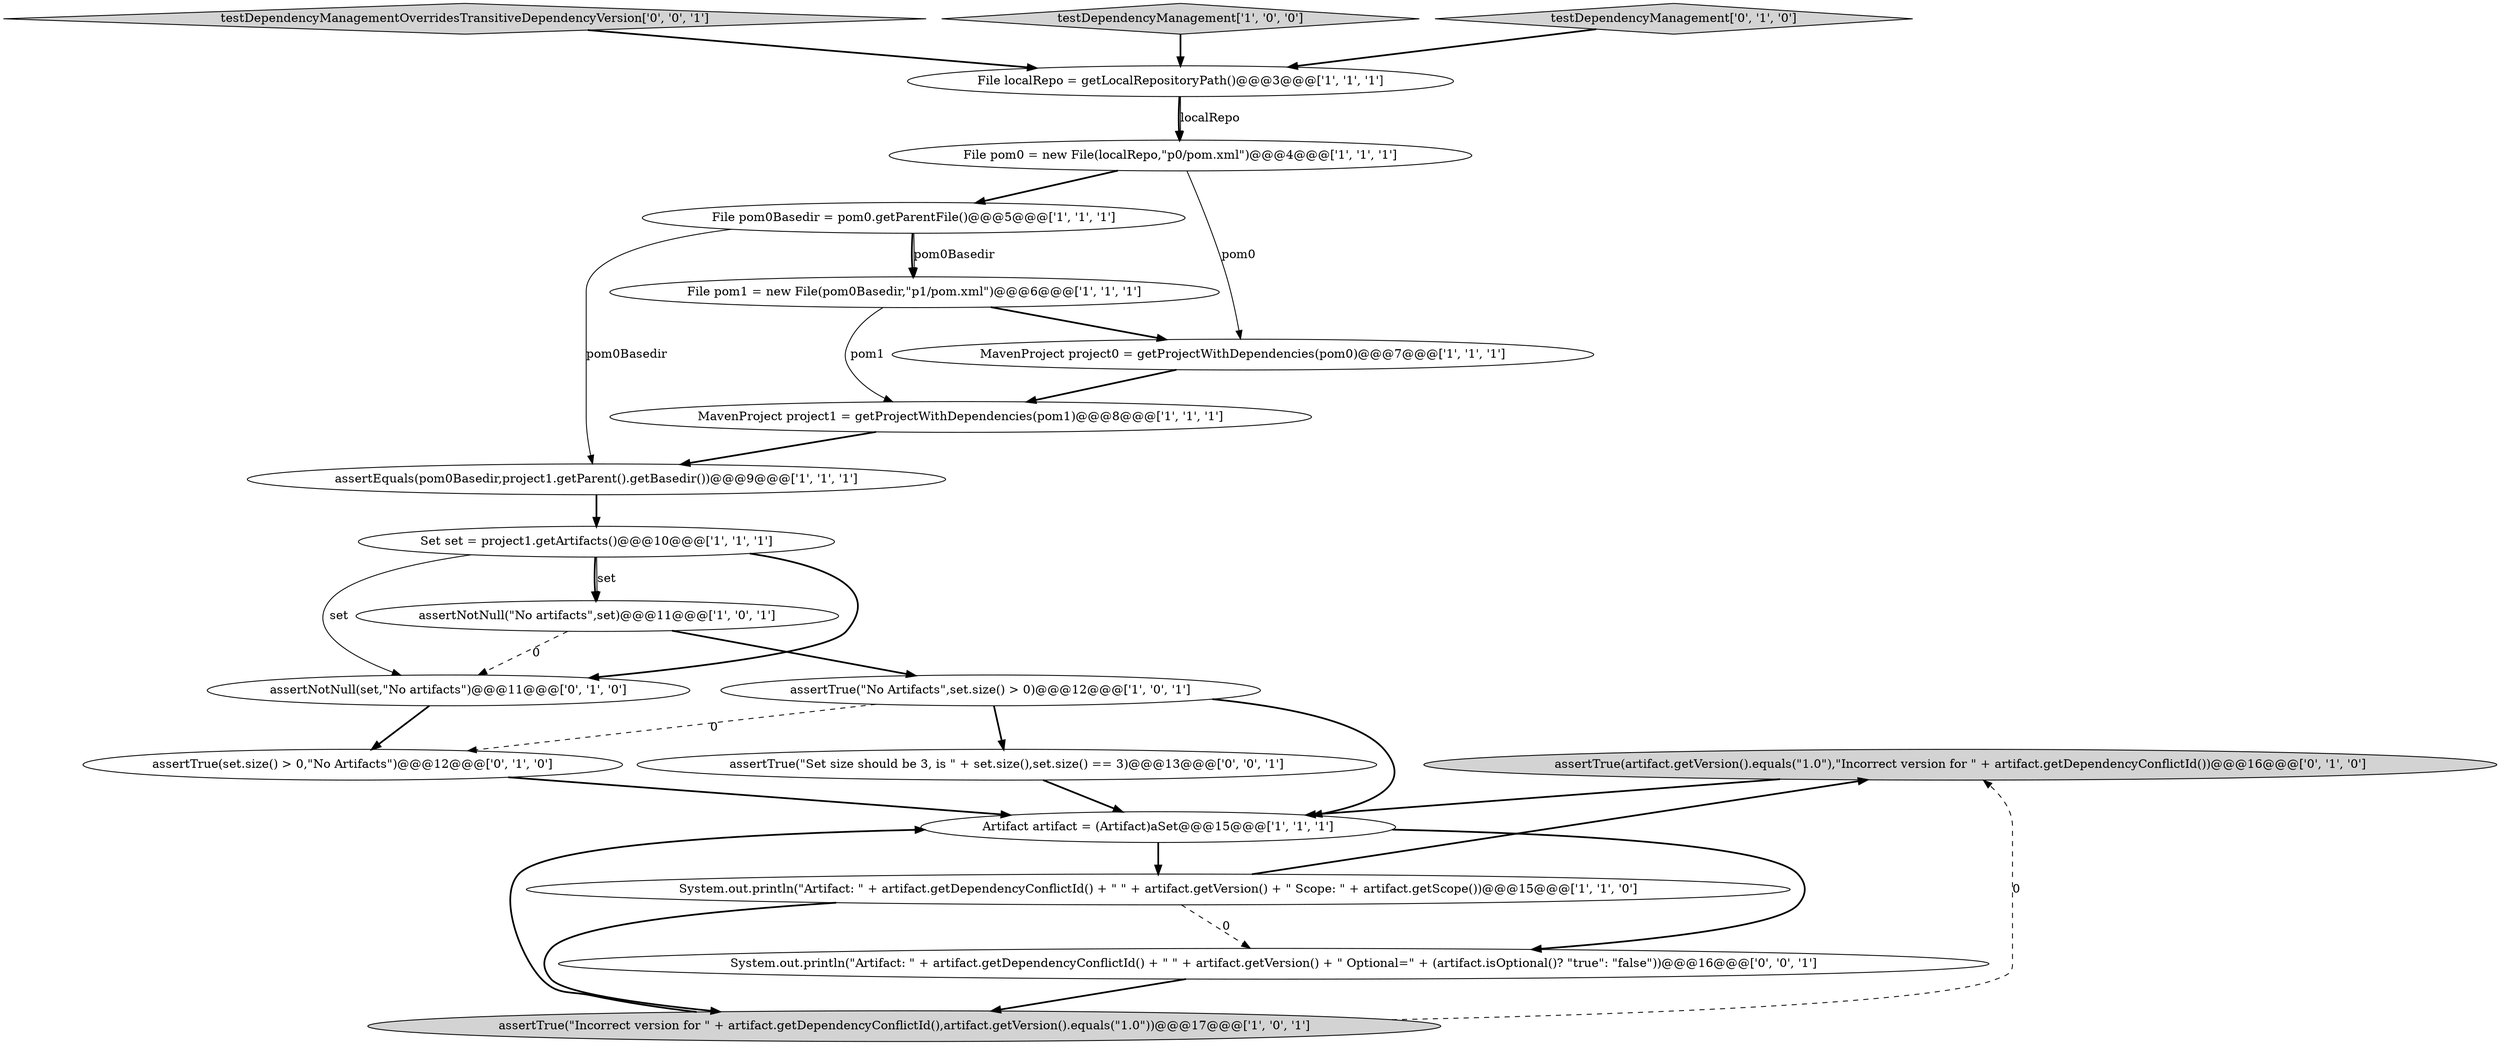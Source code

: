 digraph {
17 [style = filled, label = "assertTrue(artifact.getVersion().equals(\"1.0\"),\"Incorrect version for \" + artifact.getDependencyConflictId())@@@16@@@['0', '1', '0']", fillcolor = lightgray, shape = ellipse image = "AAA1AAABBB2BBB"];
11 [style = filled, label = "File localRepo = getLocalRepositoryPath()@@@3@@@['1', '1', '1']", fillcolor = white, shape = ellipse image = "AAA0AAABBB1BBB"];
5 [style = filled, label = "System.out.println(\"Artifact: \" + artifact.getDependencyConflictId() + \" \" + artifact.getVersion() + \" Scope: \" + artifact.getScope())@@@15@@@['1', '1', '0']", fillcolor = white, shape = ellipse image = "AAA0AAABBB1BBB"];
6 [style = filled, label = "Artifact artifact = (Artifact)aSet@@@15@@@['1', '1', '1']", fillcolor = white, shape = ellipse image = "AAA0AAABBB1BBB"];
18 [style = filled, label = "testDependencyManagementOverridesTransitiveDependencyVersion['0', '0', '1']", fillcolor = lightgray, shape = diamond image = "AAA0AAABBB3BBB"];
0 [style = filled, label = "File pom0 = new File(localRepo,\"p0/pom.xml\")@@@4@@@['1', '1', '1']", fillcolor = white, shape = ellipse image = "AAA0AAABBB1BBB"];
13 [style = filled, label = "assertNotNull(\"No artifacts\",set)@@@11@@@['1', '0', '1']", fillcolor = white, shape = ellipse image = "AAA0AAABBB1BBB"];
16 [style = filled, label = "assertTrue(set.size() > 0,\"No Artifacts\")@@@12@@@['0', '1', '0']", fillcolor = white, shape = ellipse image = "AAA1AAABBB2BBB"];
10 [style = filled, label = "File pom0Basedir = pom0.getParentFile()@@@5@@@['1', '1', '1']", fillcolor = white, shape = ellipse image = "AAA0AAABBB1BBB"];
3 [style = filled, label = "Set set = project1.getArtifacts()@@@10@@@['1', '1', '1']", fillcolor = white, shape = ellipse image = "AAA0AAABBB1BBB"];
12 [style = filled, label = "testDependencyManagement['1', '0', '0']", fillcolor = lightgray, shape = diamond image = "AAA0AAABBB1BBB"];
1 [style = filled, label = "MavenProject project0 = getProjectWithDependencies(pom0)@@@7@@@['1', '1', '1']", fillcolor = white, shape = ellipse image = "AAA0AAABBB1BBB"];
8 [style = filled, label = "File pom1 = new File(pom0Basedir,\"p1/pom.xml\")@@@6@@@['1', '1', '1']", fillcolor = white, shape = ellipse image = "AAA0AAABBB1BBB"];
19 [style = filled, label = "System.out.println(\"Artifact: \" + artifact.getDependencyConflictId() + \" \" + artifact.getVersion() + \" Optional=\" + (artifact.isOptional()? \"true\": \"false\"))@@@16@@@['0', '0', '1']", fillcolor = white, shape = ellipse image = "AAA0AAABBB3BBB"];
20 [style = filled, label = "assertTrue(\"Set size should be 3, is \" + set.size(),set.size() == 3)@@@13@@@['0', '0', '1']", fillcolor = white, shape = ellipse image = "AAA0AAABBB3BBB"];
9 [style = filled, label = "assertTrue(\"No Artifacts\",set.size() > 0)@@@12@@@['1', '0', '1']", fillcolor = white, shape = ellipse image = "AAA0AAABBB1BBB"];
15 [style = filled, label = "assertNotNull(set,\"No artifacts\")@@@11@@@['0', '1', '0']", fillcolor = white, shape = ellipse image = "AAA1AAABBB2BBB"];
7 [style = filled, label = "assertTrue(\"Incorrect version for \" + artifact.getDependencyConflictId(),artifact.getVersion().equals(\"1.0\"))@@@17@@@['1', '0', '1']", fillcolor = lightgray, shape = ellipse image = "AAA0AAABBB1BBB"];
14 [style = filled, label = "testDependencyManagement['0', '1', '0']", fillcolor = lightgray, shape = diamond image = "AAA0AAABBB2BBB"];
2 [style = filled, label = "assertEquals(pom0Basedir,project1.getParent().getBasedir())@@@9@@@['1', '1', '1']", fillcolor = white, shape = ellipse image = "AAA0AAABBB1BBB"];
4 [style = filled, label = "MavenProject project1 = getProjectWithDependencies(pom1)@@@8@@@['1', '1', '1']", fillcolor = white, shape = ellipse image = "AAA0AAABBB1BBB"];
8->4 [style = solid, label="pom1"];
0->1 [style = solid, label="pom0"];
20->6 [style = bold, label=""];
11->0 [style = bold, label=""];
9->20 [style = bold, label=""];
7->6 [style = bold, label=""];
10->8 [style = bold, label=""];
10->8 [style = solid, label="pom0Basedir"];
6->19 [style = bold, label=""];
9->16 [style = dashed, label="0"];
14->11 [style = bold, label=""];
5->19 [style = dashed, label="0"];
3->13 [style = bold, label=""];
4->2 [style = bold, label=""];
9->6 [style = bold, label=""];
2->3 [style = bold, label=""];
8->1 [style = bold, label=""];
0->10 [style = bold, label=""];
5->17 [style = bold, label=""];
7->17 [style = dashed, label="0"];
17->6 [style = bold, label=""];
3->15 [style = solid, label="set"];
15->16 [style = bold, label=""];
16->6 [style = bold, label=""];
6->5 [style = bold, label=""];
1->4 [style = bold, label=""];
3->15 [style = bold, label=""];
18->11 [style = bold, label=""];
12->11 [style = bold, label=""];
13->9 [style = bold, label=""];
19->7 [style = bold, label=""];
13->15 [style = dashed, label="0"];
11->0 [style = solid, label="localRepo"];
5->7 [style = bold, label=""];
10->2 [style = solid, label="pom0Basedir"];
3->13 [style = solid, label="set"];
}
